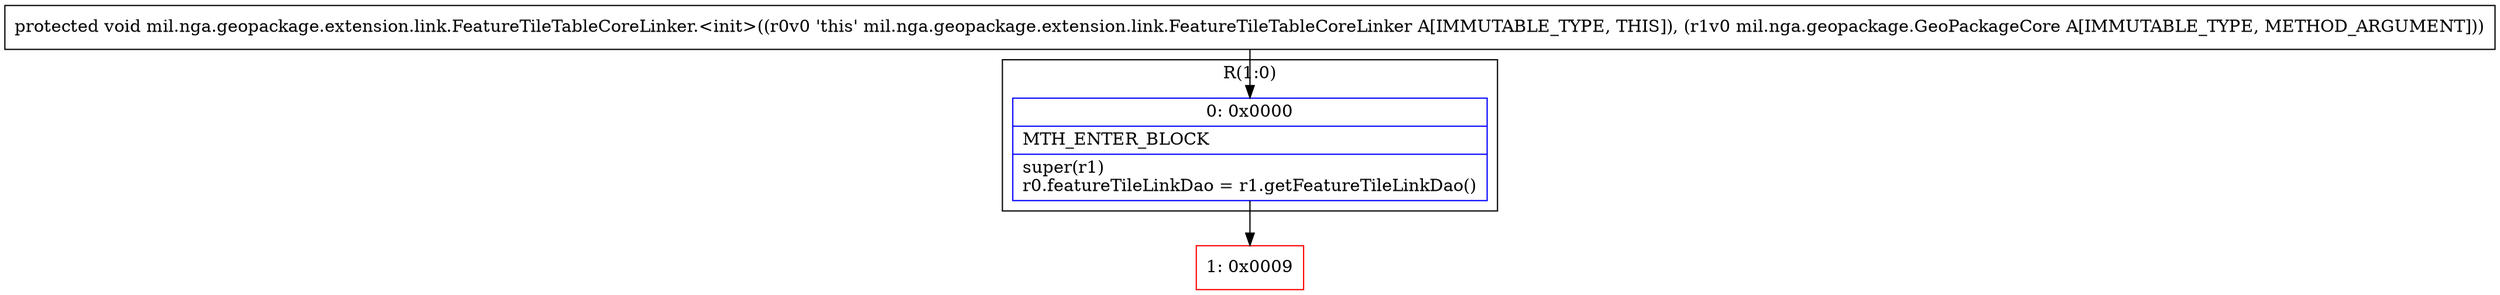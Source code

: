 digraph "CFG formil.nga.geopackage.extension.link.FeatureTileTableCoreLinker.\<init\>(Lmil\/nga\/geopackage\/GeoPackageCore;)V" {
subgraph cluster_Region_1428836906 {
label = "R(1:0)";
node [shape=record,color=blue];
Node_0 [shape=record,label="{0\:\ 0x0000|MTH_ENTER_BLOCK\l|super(r1)\lr0.featureTileLinkDao = r1.getFeatureTileLinkDao()\l}"];
}
Node_1 [shape=record,color=red,label="{1\:\ 0x0009}"];
MethodNode[shape=record,label="{protected void mil.nga.geopackage.extension.link.FeatureTileTableCoreLinker.\<init\>((r0v0 'this' mil.nga.geopackage.extension.link.FeatureTileTableCoreLinker A[IMMUTABLE_TYPE, THIS]), (r1v0 mil.nga.geopackage.GeoPackageCore A[IMMUTABLE_TYPE, METHOD_ARGUMENT])) }"];
MethodNode -> Node_0;
Node_0 -> Node_1;
}

